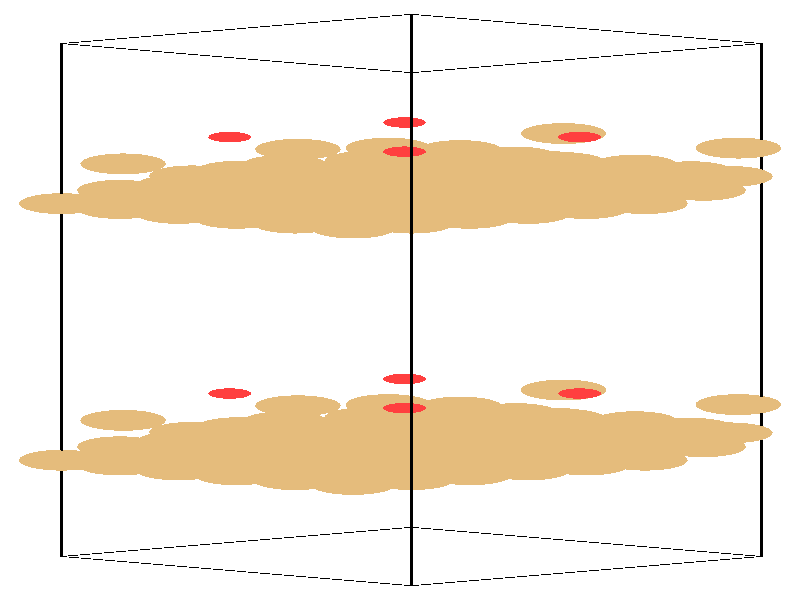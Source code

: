 #include "colors.inc"
#include "finish.inc"

global_settings {assumed_gamma 1 max_trace_level 6}
background {color White}
camera {orthographic
  right -24.76*x up 76.08*y
  direction 1.00*z
  location <0,0,50.00> look_at <0,0,0>}
light_source {<  2.00,   3.00,  40.00> color White
  area_light <0.70, 0, 0>, <0, 0.70, 0>, 3, 3
  adaptive 1 jitter}

#declare simple = finish {phong 0.7}
#declare pale = finish {ambient .5 diffuse .85 roughness .001 specular 0.200 }
#declare intermediate = finish {ambient 0.3 diffuse 0.6 specular 0.10 roughness 0.04 }
#declare vmd = finish {ambient .0 diffuse .65 phong 0.1 phong_size 40. specular 0.500 }
#declare jmol = finish {ambient .2 diffuse .6 specular 1 roughness .001 metallic}
#declare ase2 = finish {ambient 0.05 brilliance 3 diffuse 0.6 metallic specular 0.70 roughness 0.04 reflection 0.15}
#declare ase3 = finish {ambient .15 brilliance 2 diffuse .6 metallic specular 1. roughness .001 reflection .0}
#declare glass = finish {ambient .05 diffuse .3 specular 1. roughness .001}
#declare glass2 = finish {ambient .0 diffuse .3 specular 1. reflection .25 roughness .001}
#declare Rcell = 0.050;
#declare Rbond = 0.100;

#macro atom(LOC, R, COL, TRANS, FIN)
  sphere{LOC, R texture{pigment{color COL transmit TRANS} finish{FIN}}}
#end
#macro constrain(LOC, R, COL, TRANS FIN)
union{torus{R, Rcell rotate 45*z texture{pigment{color COL transmit TRANS} finish{FIN}}}
      torus{R, Rcell rotate -45*z texture{pigment{color COL transmit TRANS} finish{FIN}}}
      translate LOC}
#end

cylinder {<-10.47, -32.52, -33.83>, <  0.36, -36.23, -23.65>, Rcell pigment {Black}}
cylinder {<  0.36, -28.82, -44.00>, < 11.19, -32.52, -33.83>, Rcell pigment {Black}}
cylinder {<  0.36,  36.23, -20.33>, < 11.19,  32.52, -10.15>, Rcell pigment {Black}}
cylinder {<-10.47,  32.52, -10.15>, <  0.36,  28.82,   0.03>, Rcell pigment {Black}}
cylinder {<-10.47, -32.52, -33.83>, <  0.36, -28.82, -44.00>, Rcell pigment {Black}}
cylinder {<  0.36, -36.23, -23.65>, < 11.19, -32.52, -33.83>, Rcell pigment {Black}}
cylinder {<  0.36,  28.82,   0.03>, < 11.19,  32.52, -10.15>, Rcell pigment {Black}}
cylinder {<-10.47,  32.52, -10.15>, <  0.36,  36.23, -20.33>, Rcell pigment {Black}}
cylinder {<-10.47, -32.52, -33.83>, <-10.47,  32.52, -10.15>, Rcell pigment {Black}}
cylinder {<  0.36, -36.23, -23.65>, <  0.36,  28.82,   0.03>, Rcell pigment {Black}}
cylinder {< 11.19, -32.52, -33.83>, < 11.19,  32.52, -10.15>, Rcell pigment {Black}}
cylinder {<  0.36, -28.82, -44.00>, <  0.36,  36.23, -20.33>, Rcell pigment {Black}}
atom(<-10.47, -20.31, -29.38>, 1.32, rgb <0.78, 0.50, 0.20>, 0.0, ase3) // #0 
atom(< -8.67, -20.92, -27.68>, 1.32, rgb <0.78, 0.50, 0.20>, 0.0, ase3) // #1 
atom(< -6.86, -21.54, -25.99>, 1.32, rgb <0.78, 0.50, 0.20>, 0.0, ase3) // #2 
atom(< -8.67, -19.69, -31.08>, 1.32, rgb <0.78, 0.50, 0.20>, 0.0, ase3) // #3 
atom(< -6.86, -20.31, -29.38>, 1.32, rgb <0.78, 0.50, 0.20>, 0.0, ase3) // #4 
atom(< -5.06, -20.92, -27.68>, 1.32, rgb <0.78, 0.50, 0.20>, 0.0, ase3) // #5 
atom(< -6.86, -19.07, -32.77>, 1.32, rgb <0.78, 0.50, 0.20>, 0.0, ase3) // #6 
atom(< -5.06, -19.69, -31.08>, 1.32, rgb <0.78, 0.50, 0.20>, 0.0, ase3) // #7 
atom(< -3.25, -20.31, -29.38>, 1.32, rgb <0.78, 0.50, 0.20>, 0.0, ase3) // #8 
atom(< -8.67, -18.61, -28.76>, 1.32, rgb <0.78, 0.50, 0.20>, 0.0, ase3) // #9 
atom(< -6.86, -19.23, -27.07>, 1.32, rgb <0.78, 0.50, 0.20>, 0.0, ase3) // #10 
atom(< -5.06, -19.85, -25.37>, 1.32, rgb <0.78, 0.50, 0.20>, 0.0, ase3) // #11 
atom(< -6.86, -17.99, -30.46>, 1.32, rgb <0.78, 0.50, 0.20>, 0.0, ase3) // #12 
atom(< -5.06, -18.61, -28.76>, 1.32, rgb <0.78, 0.50, 0.20>, 0.0, ase3) // #13 
atom(< -3.25, -19.23, -27.07>, 1.32, rgb <0.78, 0.50, 0.20>, 0.0, ase3) // #14 
atom(< -5.06, -17.38, -32.15>, 1.32, rgb <0.78, 0.50, 0.20>, 0.0, ase3) // #15 
atom(< -3.25, -17.99, -30.46>, 1.32, rgb <0.78, 0.50, 0.20>, 0.0, ase3) // #16 
atom(< -1.45, -18.61, -28.76>, 1.32, rgb <0.78, 0.50, 0.20>, 0.0, ase3) // #17 
atom(< 10.21, -16.85, -27.50>, 1.32, rgb <0.78, 0.50, 0.20>, 0.0, ase3) // #18 
atom(<  1.86, -13.57, -36.63>, 1.32, rgb <0.78, 0.50, 0.20>, 0.0, ase3) // #19 
atom(<  3.60, -14.40, -34.93>, 1.32, rgb <0.78, 0.50, 0.20>, 0.0, ase3) // #20 
atom(< -8.57, -15.26, -29.04>, 1.32, rgb <0.78, 0.50, 0.20>, 0.0, ase3) // #21 
atom(< -6.44, -16.78, -27.72>, 1.32, rgb <0.78, 0.50, 0.20>, 0.0, ase3) // #22 
atom(< -5.03, -17.63, -25.94>, 1.32, rgb <0.78, 0.50, 0.20>, 0.0, ase3) // #23 
atom(<  5.06, -15.11, -21.80>, 1.32, rgb <0.78, 0.50, 0.20>, 0.0, ase3) // #24 
atom(< -5.01, -16.19, -29.71>, 1.32, rgb <0.78, 0.50, 0.20>, 0.0, ase3) // #25 
atom(< -3.26, -17.10, -27.98>, 1.32, rgb <0.78, 0.50, 0.20>, 0.0, ase3) // #26 
atom(<  0.14, -10.01, -29.97>, 0.66, rgb <1.00, 0.05, 0.05>, 0.0, ase3) // #27 
atom(< -1.29, -18.62, -26.98>, 0.76, rgb <0.56, 0.56, 0.56>, 0.0, ase3) // #28 
atom(<-10.47,  12.22, -17.54>, 1.32, rgb <0.78, 0.50, 0.20>, 0.0, ase3) // #29 
atom(< -8.67,  11.60, -15.85>, 1.32, rgb <0.78, 0.50, 0.20>, 0.0, ase3) // #30 
atom(< -6.86,  10.98, -14.15>, 1.32, rgb <0.78, 0.50, 0.20>, 0.0, ase3) // #31 
atom(< -8.67,  12.83, -19.24>, 1.32, rgb <0.78, 0.50, 0.20>, 0.0, ase3) // #32 
atom(< -6.86,  12.22, -17.54>, 1.32, rgb <0.78, 0.50, 0.20>, 0.0, ase3) // #33 
atom(< -5.06,  11.60, -15.85>, 1.32, rgb <0.78, 0.50, 0.20>, 0.0, ase3) // #34 
atom(< -6.86,  13.45, -20.93>, 1.32, rgb <0.78, 0.50, 0.20>, 0.0, ase3) // #35 
atom(< -5.06,  12.83, -19.24>, 1.32, rgb <0.78, 0.50, 0.20>, 0.0, ase3) // #36 
atom(< -3.25,  12.22, -17.54>, 1.32, rgb <0.78, 0.50, 0.20>, 0.0, ase3) // #37 
atom(< -8.67,  13.91, -16.92>, 1.32, rgb <0.78, 0.50, 0.20>, 0.0, ase3) // #38 
atom(< -6.86,  13.29, -15.23>, 1.32, rgb <0.78, 0.50, 0.20>, 0.0, ase3) // #39 
atom(< -5.06,  12.68, -13.53>, 1.32, rgb <0.78, 0.50, 0.20>, 0.0, ase3) // #40 
atom(< -6.86,  14.53, -18.62>, 1.32, rgb <0.78, 0.50, 0.20>, 0.0, ase3) // #41 
atom(< -5.06,  13.91, -16.92>, 1.32, rgb <0.78, 0.50, 0.20>, 0.0, ase3) // #42 
atom(< -3.25,  13.29, -15.23>, 1.32, rgb <0.78, 0.50, 0.20>, 0.0, ase3) // #43 
atom(< -5.06,  15.15, -20.32>, 1.32, rgb <0.78, 0.50, 0.20>, 0.0, ase3) // #44 
atom(< -3.25,  14.53, -18.62>, 1.32, rgb <0.78, 0.50, 0.20>, 0.0, ase3) // #45 
atom(< -1.45,  13.91, -16.92>, 1.32, rgb <0.78, 0.50, 0.20>, 0.0, ase3) // #46 
atom(< 10.21,  15.67, -15.66>, 1.32, rgb <0.78, 0.50, 0.20>, 0.0, ase3) // #47 
atom(<  1.86,  18.95, -24.79>, 1.32, rgb <0.78, 0.50, 0.20>, 0.0, ase3) // #48 
atom(<  3.60,  18.12, -23.09>, 1.32, rgb <0.78, 0.50, 0.20>, 0.0, ase3) // #49 
atom(< -8.57,  17.26, -17.21>, 1.32, rgb <0.78, 0.50, 0.20>, 0.0, ase3) // #50 
atom(< -6.44,  15.74, -15.88>, 1.32, rgb <0.78, 0.50, 0.20>, 0.0, ase3) // #51 
atom(< -5.03,  14.89, -14.11>, 1.32, rgb <0.78, 0.50, 0.20>, 0.0, ase3) // #52 
atom(<  5.06,  17.41,  -9.96>, 1.32, rgb <0.78, 0.50, 0.20>, 0.0, ase3) // #53 
atom(< -5.01,  16.33, -17.87>, 1.32, rgb <0.78, 0.50, 0.20>, 0.0, ase3) // #54 
atom(< -3.26,  15.42, -16.14>, 1.32, rgb <0.78, 0.50, 0.20>, 0.0, ase3) // #55 
atom(<  0.14,  22.51, -18.13>, 0.66, rgb <1.00, 0.05, 0.05>, 0.0, ase3) // #56 
atom(< -1.29,  13.90, -15.15>, 0.76, rgb <0.56, 0.56, 0.56>, 0.0, ase3) // #57 
atom(< -5.06, -18.45, -34.47>, 1.32, rgb <0.78, 0.50, 0.20>, 0.0, ase3) // #58 
atom(< -3.25, -19.07, -32.77>, 1.32, rgb <0.78, 0.50, 0.20>, 0.0, ase3) // #59 
atom(< -1.45, -19.69, -31.08>, 1.32, rgb <0.78, 0.50, 0.20>, 0.0, ase3) // #60 
atom(< -3.25, -17.84, -36.16>, 1.32, rgb <0.78, 0.50, 0.20>, 0.0, ase3) // #61 
atom(< -1.45, -18.45, -34.47>, 1.32, rgb <0.78, 0.50, 0.20>, 0.0, ase3) // #62 
atom(<  0.36, -19.07, -32.77>, 1.32, rgb <0.78, 0.50, 0.20>, 0.0, ase3) // #63 
atom(< -1.45, -17.22, -37.86>, 1.32, rgb <0.78, 0.50, 0.20>, 0.0, ase3) // #64 
atom(<  0.36, -17.84, -36.16>, 1.32, rgb <0.78, 0.50, 0.20>, 0.0, ase3) // #65 
atom(<  2.16, -18.45, -34.47>, 1.32, rgb <0.78, 0.50, 0.20>, 0.0, ase3) // #66 
atom(< -3.25, -16.76, -33.85>, 1.32, rgb <0.78, 0.50, 0.20>, 0.0, ase3) // #67 
atom(< -1.45, -17.38, -32.15>, 1.32, rgb <0.78, 0.50, 0.20>, 0.0, ase3) // #68 
atom(<  0.36, -17.99, -30.46>, 1.32, rgb <0.78, 0.50, 0.20>, 0.0, ase3) // #69 
atom(< -1.45, -16.14, -35.55>, 1.32, rgb <0.78, 0.50, 0.20>, 0.0, ase3) // #70 
atom(<  0.36, -16.76, -33.85>, 1.32, rgb <0.78, 0.50, 0.20>, 0.0, ase3) // #71 
atom(<  2.16, -17.38, -32.15>, 1.32, rgb <0.78, 0.50, 0.20>, 0.0, ase3) // #72 
atom(<  0.36, -15.52, -37.24>, 1.32, rgb <0.78, 0.50, 0.20>, 0.0, ase3) // #73 
atom(<  2.16, -16.14, -35.55>, 1.32, rgb <0.78, 0.50, 0.20>, 0.0, ase3) // #74 
atom(<  3.97, -16.76, -33.85>, 1.32, rgb <0.78, 0.50, 0.20>, 0.0, ase3) // #75 
atom(<  4.80, -18.70, -22.41>, 1.32, rgb <0.78, 0.50, 0.20>, 0.0, ase3) // #76 
atom(< -3.55, -15.43, -31.54>, 1.32, rgb <0.78, 0.50, 0.20>, 0.0, ase3) // #77 
atom(< -1.82, -16.26, -29.84>, 1.32, rgb <0.78, 0.50, 0.20>, 0.0, ase3) // #78 
atom(< -3.16, -13.41, -34.13>, 1.32, rgb <0.78, 0.50, 0.20>, 0.0, ase3) // #79 
atom(< -1.02, -14.93, -32.81>, 1.32, rgb <0.78, 0.50, 0.20>, 0.0, ase3) // #80 
atom(<  0.39, -15.78, -31.03>, 1.32, rgb <0.78, 0.50, 0.20>, 0.0, ase3) // #81 
atom(< 10.47, -13.26, -26.89>, 1.32, rgb <0.78, 0.50, 0.20>, 0.0, ase3) // #82 
atom(<  0.40, -14.34, -34.79>, 1.32, rgb <0.78, 0.50, 0.20>, 0.0, ase3) // #83 
atom(<  2.15, -15.25, -33.07>, 1.32, rgb <0.78, 0.50, 0.20>, 0.0, ase3) // #84 
atom(< -5.27, -11.86, -24.88>, 0.66, rgb <1.00, 0.05, 0.05>, 0.0, ase3) // #85 
atom(<  4.12, -16.77, -32.07>, 0.76, rgb <0.56, 0.56, 0.56>, 0.0, ase3) // #86 
atom(< -5.06,  14.07, -22.63>, 1.32, rgb <0.78, 0.50, 0.20>, 0.0, ase3) // #87 
atom(< -3.25,  13.45, -20.93>, 1.32, rgb <0.78, 0.50, 0.20>, 0.0, ase3) // #88 
atom(< -1.45,  12.83, -19.24>, 1.32, rgb <0.78, 0.50, 0.20>, 0.0, ase3) // #89 
atom(< -3.25,  14.69, -24.33>, 1.32, rgb <0.78, 0.50, 0.20>, 0.0, ase3) // #90 
atom(< -1.45,  14.07, -22.63>, 1.32, rgb <0.78, 0.50, 0.20>, 0.0, ase3) // #91 
atom(<  0.36,  13.45, -20.93>, 1.32, rgb <0.78, 0.50, 0.20>, 0.0, ase3) // #92 
atom(< -1.45,  15.30, -26.02>, 1.32, rgb <0.78, 0.50, 0.20>, 0.0, ase3) // #93 
atom(<  0.36,  14.69, -24.33>, 1.32, rgb <0.78, 0.50, 0.20>, 0.0, ase3) // #94 
atom(<  2.16,  14.07, -22.63>, 1.32, rgb <0.78, 0.50, 0.20>, 0.0, ase3) // #95 
atom(< -3.25,  15.76, -22.01>, 1.32, rgb <0.78, 0.50, 0.20>, 0.0, ase3) // #96 
atom(< -1.45,  15.15, -20.32>, 1.32, rgb <0.78, 0.50, 0.20>, 0.0, ase3) // #97 
atom(<  0.36,  14.53, -18.62>, 1.32, rgb <0.78, 0.50, 0.20>, 0.0, ase3) // #98 
atom(< -1.45,  16.38, -23.71>, 1.32, rgb <0.78, 0.50, 0.20>, 0.0, ase3) // #99 
atom(<  0.36,  15.76, -22.01>, 1.32, rgb <0.78, 0.50, 0.20>, 0.0, ase3) // #100 
atom(<  2.16,  15.15, -20.32>, 1.32, rgb <0.78, 0.50, 0.20>, 0.0, ase3) // #101 
atom(<  0.36,  17.00, -25.41>, 1.32, rgb <0.78, 0.50, 0.20>, 0.0, ase3) // #102 
atom(<  2.16,  16.38, -23.71>, 1.32, rgb <0.78, 0.50, 0.20>, 0.0, ase3) // #103 
atom(<  3.97,  15.76, -22.01>, 1.32, rgb <0.78, 0.50, 0.20>, 0.0, ase3) // #104 
atom(<  4.80,  13.82, -10.57>, 1.32, rgb <0.78, 0.50, 0.20>, 0.0, ase3) // #105 
atom(< -3.55,  17.10, -19.70>, 1.32, rgb <0.78, 0.50, 0.20>, 0.0, ase3) // #106 
atom(< -1.82,  16.27, -18.00>, 1.32, rgb <0.78, 0.50, 0.20>, 0.0, ase3) // #107 
atom(< -3.16,  19.11, -22.29>, 1.32, rgb <0.78, 0.50, 0.20>, 0.0, ase3) // #108 
atom(< -1.02,  17.59, -20.97>, 1.32, rgb <0.78, 0.50, 0.20>, 0.0, ase3) // #109 
atom(<  0.39,  16.74, -19.20>, 1.32, rgb <0.78, 0.50, 0.20>, 0.0, ase3) // #110 
atom(< 10.47,  19.26, -15.05>, 1.32, rgb <0.78, 0.50, 0.20>, 0.0, ase3) // #111 
atom(<  0.40,  18.18, -22.96>, 1.32, rgb <0.78, 0.50, 0.20>, 0.0, ase3) // #112 
atom(<  2.15,  17.27, -21.23>, 1.32, rgb <0.78, 0.50, 0.20>, 0.0, ase3) // #113 
atom(< -5.27,  20.66, -13.05>, 0.66, rgb <1.00, 0.05, 0.05>, 0.0, ase3) // #114 
atom(<  4.12,  15.76, -20.24>, 0.76, rgb <0.56, 0.56, 0.56>, 0.0, ase3) // #115 
atom(< -5.06, -22.16, -24.29>, 1.32, rgb <0.78, 0.50, 0.20>, 0.0, ase3) // #116 
atom(< -3.25, -22.78, -22.59>, 1.32, rgb <0.78, 0.50, 0.20>, 0.0, ase3) // #117 
atom(< -1.45, -23.39, -20.90>, 1.32, rgb <0.78, 0.50, 0.20>, 0.0, ase3) // #118 
atom(< -3.25, -21.54, -25.99>, 1.32, rgb <0.78, 0.50, 0.20>, 0.0, ase3) // #119 
atom(< -1.45, -22.16, -24.29>, 1.32, rgb <0.78, 0.50, 0.20>, 0.0, ase3) // #120 
atom(<  0.36, -22.78, -22.59>, 1.32, rgb <0.78, 0.50, 0.20>, 0.0, ase3) // #121 
atom(< -1.45, -20.92, -27.68>, 1.32, rgb <0.78, 0.50, 0.20>, 0.0, ase3) // #122 
atom(<  0.36, -21.54, -25.99>, 1.32, rgb <0.78, 0.50, 0.20>, 0.0, ase3) // #123 
atom(<  2.16, -22.16, -24.29>, 1.32, rgb <0.78, 0.50, 0.20>, 0.0, ase3) // #124 
atom(< -3.25, -20.46, -23.67>, 1.32, rgb <0.78, 0.50, 0.20>, 0.0, ase3) // #125 
atom(< -1.45, -21.08, -21.98>, 1.32, rgb <0.78, 0.50, 0.20>, 0.0, ase3) // #126 
atom(<  0.36, -21.70, -20.28>, 1.32, rgb <0.78, 0.50, 0.20>, 0.0, ase3) // #127 
atom(< -1.45, -19.85, -25.37>, 1.32, rgb <0.78, 0.50, 0.20>, 0.0, ase3) // #128 
atom(<  0.36, -20.46, -23.67>, 1.32, rgb <0.78, 0.50, 0.20>, 0.0, ase3) // #129 
atom(<  2.16, -21.08, -21.98>, 1.32, rgb <0.78, 0.50, 0.20>, 0.0, ase3) // #130 
atom(<  0.36, -19.23, -27.07>, 1.32, rgb <0.78, 0.50, 0.20>, 0.0, ase3) // #131 
atom(<  2.16, -19.85, -25.37>, 1.32, rgb <0.78, 0.50, 0.20>, 0.0, ase3) // #132 
atom(<  3.97, -20.46, -23.67>, 1.32, rgb <0.78, 0.50, 0.20>, 0.0, ase3) // #133 
atom(<  4.80, -15.00, -32.59>, 1.32, rgb <0.78, 0.50, 0.20>, 0.0, ase3) // #134 
atom(<  7.28, -15.43, -31.54>, 1.32, rgb <0.78, 0.50, 0.20>, 0.0, ase3) // #135 
atom(<  9.01, -16.26, -29.84>, 1.32, rgb <0.78, 0.50, 0.20>, 0.0, ase3) // #136 
atom(< -3.16, -17.12, -23.95>, 1.32, rgb <0.78, 0.50, 0.20>, 0.0, ase3) // #137 
atom(< -1.02, -18.63, -22.63>, 1.32, rgb <0.78, 0.50, 0.20>, 0.0, ase3) // #138 
atom(<  0.39, -19.49, -20.86>, 1.32, rgb <0.78, 0.50, 0.20>, 0.0, ase3) // #139 
atom(< -0.36, -13.26, -26.89>, 1.32, rgb <0.78, 0.50, 0.20>, 0.0, ase3) // #140 
atom(<  0.40, -18.04, -24.62>, 1.32, rgb <0.78, 0.50, 0.20>, 0.0, ase3) // #141 
atom(<  2.15, -18.95, -22.89>, 1.32, rgb <0.78, 0.50, 0.20>, 0.0, ase3) // #142 
atom(<  5.56, -11.86, -24.88>, 0.66, rgb <1.00, 0.05, 0.05>, 0.0, ase3) // #143 
atom(< -6.71, -16.77, -32.07>, 0.76, rgb <0.56, 0.56, 0.56>, 0.0, ase3) // #144 
atom(< -5.06,  10.36, -12.45>, 1.32, rgb <0.78, 0.50, 0.20>, 0.0, ase3) // #145 
atom(< -3.25,   9.75, -10.76>, 1.32, rgb <0.78, 0.50, 0.20>, 0.0, ase3) // #146 
atom(< -1.45,   9.13,  -9.06>, 1.32, rgb <0.78, 0.50, 0.20>, 0.0, ase3) // #147 
atom(< -3.25,  10.98, -14.15>, 1.32, rgb <0.78, 0.50, 0.20>, 0.0, ase3) // #148 
atom(< -1.45,  10.36, -12.45>, 1.32, rgb <0.78, 0.50, 0.20>, 0.0, ase3) // #149 
atom(<  0.36,   9.75, -10.76>, 1.32, rgb <0.78, 0.50, 0.20>, 0.0, ase3) // #150 
atom(< -1.45,  11.60, -15.85>, 1.32, rgb <0.78, 0.50, 0.20>, 0.0, ase3) // #151 
atom(<  0.36,  10.98, -14.15>, 1.32, rgb <0.78, 0.50, 0.20>, 0.0, ase3) // #152 
atom(<  2.16,  10.36, -12.45>, 1.32, rgb <0.78, 0.50, 0.20>, 0.0, ase3) // #153 
atom(< -3.25,  12.06, -11.84>, 1.32, rgb <0.78, 0.50, 0.20>, 0.0, ase3) // #154 
atom(< -1.45,  11.44, -10.14>, 1.32, rgb <0.78, 0.50, 0.20>, 0.0, ase3) // #155 
atom(<  0.36,  10.83,  -8.44>, 1.32, rgb <0.78, 0.50, 0.20>, 0.0, ase3) // #156 
atom(< -1.45,  12.68, -13.53>, 1.32, rgb <0.78, 0.50, 0.20>, 0.0, ase3) // #157 
atom(<  0.36,  12.06, -11.84>, 1.32, rgb <0.78, 0.50, 0.20>, 0.0, ase3) // #158 
atom(<  2.16,  11.44, -10.14>, 1.32, rgb <0.78, 0.50, 0.20>, 0.0, ase3) // #159 
atom(<  0.36,  13.29, -15.23>, 1.32, rgb <0.78, 0.50, 0.20>, 0.0, ase3) // #160 
atom(<  2.16,  12.68, -13.53>, 1.32, rgb <0.78, 0.50, 0.20>, 0.0, ase3) // #161 
atom(<  3.97,  12.06, -11.84>, 1.32, rgb <0.78, 0.50, 0.20>, 0.0, ase3) // #162 
atom(<  4.80,  17.52, -20.75>, 1.32, rgb <0.78, 0.50, 0.20>, 0.0, ase3) // #163 
atom(<  7.28,  17.10, -19.70>, 1.32, rgb <0.78, 0.50, 0.20>, 0.0, ase3) // #164 
atom(<  9.01,  16.27, -18.00>, 1.32, rgb <0.78, 0.50, 0.20>, 0.0, ase3) // #165 
atom(< -3.16,  15.41, -12.12>, 1.32, rgb <0.78, 0.50, 0.20>, 0.0, ase3) // #166 
atom(< -1.02,  13.89, -10.79>, 1.32, rgb <0.78, 0.50, 0.20>, 0.0, ase3) // #167 
atom(<  0.39,  13.04,  -9.02>, 1.32, rgb <0.78, 0.50, 0.20>, 0.0, ase3) // #168 
atom(< -0.36,  19.26, -15.05>, 1.32, rgb <0.78, 0.50, 0.20>, 0.0, ase3) // #169 
atom(<  0.40,  14.48, -12.78>, 1.32, rgb <0.78, 0.50, 0.20>, 0.0, ase3) // #170 
atom(<  2.15,  13.57, -11.05>, 1.32, rgb <0.78, 0.50, 0.20>, 0.0, ase3) // #171 
atom(<  5.56,  20.66, -13.05>, 0.66, rgb <1.00, 0.05, 0.05>, 0.0, ase3) // #172 
atom(< -6.71,  15.76, -20.24>, 0.76, rgb <0.56, 0.56, 0.56>, 0.0, ase3) // #173 
atom(<  0.36, -20.31, -29.38>, 1.32, rgb <0.78, 0.50, 0.20>, 0.0, ase3) // #174 
atom(<  2.16, -20.92, -27.68>, 1.32, rgb <0.78, 0.50, 0.20>, 0.0, ase3) // #175 
atom(<  3.97, -21.54, -25.99>, 1.32, rgb <0.78, 0.50, 0.20>, 0.0, ase3) // #176 
atom(<  2.16, -19.69, -31.08>, 1.32, rgb <0.78, 0.50, 0.20>, 0.0, ase3) // #177 
atom(<  3.97, -20.31, -29.38>, 1.32, rgb <0.78, 0.50, 0.20>, 0.0, ase3) // #178 
atom(<  5.77, -20.92, -27.68>, 1.32, rgb <0.78, 0.50, 0.20>, 0.0, ase3) // #179 
atom(<  3.97, -19.07, -32.77>, 1.32, rgb <0.78, 0.50, 0.20>, 0.0, ase3) // #180 
atom(<  5.77, -19.69, -31.08>, 1.32, rgb <0.78, 0.50, 0.20>, 0.0, ase3) // #181 
atom(<  7.58, -20.31, -29.38>, 1.32, rgb <0.78, 0.50, 0.20>, 0.0, ase3) // #182 
atom(<  2.16, -18.61, -28.76>, 1.32, rgb <0.78, 0.50, 0.20>, 0.0, ase3) // #183 
atom(<  3.97, -19.23, -27.07>, 1.32, rgb <0.78, 0.50, 0.20>, 0.0, ase3) // #184 
atom(<  5.77, -19.85, -25.37>, 1.32, rgb <0.78, 0.50, 0.20>, 0.0, ase3) // #185 
atom(<  3.97, -17.99, -30.46>, 1.32, rgb <0.78, 0.50, 0.20>, 0.0, ase3) // #186 
atom(<  5.77, -18.61, -28.76>, 1.32, rgb <0.78, 0.50, 0.20>, 0.0, ase3) // #187 
atom(<  7.58, -19.23, -27.07>, 1.32, rgb <0.78, 0.50, 0.20>, 0.0, ase3) // #188 
atom(<  5.77, -17.38, -32.15>, 1.32, rgb <0.78, 0.50, 0.20>, 0.0, ase3) // #189 
atom(<  7.58, -17.99, -30.46>, 1.32, rgb <0.78, 0.50, 0.20>, 0.0, ase3) // #190 
atom(<  9.38, -18.61, -28.76>, 1.32, rgb <0.78, 0.50, 0.20>, 0.0, ase3) // #191 
atom(< -0.62, -16.85, -27.50>, 1.32, rgb <0.78, 0.50, 0.20>, 0.0, ase3) // #192 
atom(<  1.86, -17.28, -26.45>, 1.32, rgb <0.78, 0.50, 0.20>, 0.0, ase3) // #193 
atom(<  3.60, -18.11, -24.75>, 1.32, rgb <0.78, 0.50, 0.20>, 0.0, ase3) // #194 
atom(<  2.26, -15.26, -29.04>, 1.32, rgb <0.78, 0.50, 0.20>, 0.0, ase3) // #195 
atom(<  4.39, -16.78, -27.72>, 1.32, rgb <0.78, 0.50, 0.20>, 0.0, ase3) // #196 
atom(<  5.80, -17.63, -25.94>, 1.32, rgb <0.78, 0.50, 0.20>, 0.0, ase3) // #197 
atom(<  5.06, -11.41, -31.98>, 1.32, rgb <0.78, 0.50, 0.20>, 0.0, ase3) // #198 
atom(<  5.82, -16.19, -29.71>, 1.32, rgb <0.78, 0.50, 0.20>, 0.0, ase3) // #199 
atom(<  7.57, -17.10, -27.98>, 1.32, rgb <0.78, 0.50, 0.20>, 0.0, ase3) // #200 
atom(<  0.14, -13.71, -19.79>, 0.66, rgb <1.00, 0.05, 0.05>, 0.0, ase3) // #201 
atom(< -1.29, -14.91, -37.16>, 0.76, rgb <0.56, 0.56, 0.56>, 0.0, ase3) // #202 
atom(<  0.36,  12.22, -17.54>, 1.32, rgb <0.78, 0.50, 0.20>, 0.0, ase3) // #203 
atom(<  2.16,  11.60, -15.85>, 1.32, rgb <0.78, 0.50, 0.20>, 0.0, ase3) // #204 
atom(<  3.97,  10.98, -14.15>, 1.32, rgb <0.78, 0.50, 0.20>, 0.0, ase3) // #205 
atom(<  2.16,  12.83, -19.24>, 1.32, rgb <0.78, 0.50, 0.20>, 0.0, ase3) // #206 
atom(<  3.97,  12.22, -17.54>, 1.32, rgb <0.78, 0.50, 0.20>, 0.0, ase3) // #207 
atom(<  5.77,  11.60, -15.85>, 1.32, rgb <0.78, 0.50, 0.20>, 0.0, ase3) // #208 
atom(<  3.97,  13.45, -20.93>, 1.32, rgb <0.78, 0.50, 0.20>, 0.0, ase3) // #209 
atom(<  5.77,  12.83, -19.24>, 1.32, rgb <0.78, 0.50, 0.20>, 0.0, ase3) // #210 
atom(<  7.58,  12.22, -17.54>, 1.32, rgb <0.78, 0.50, 0.20>, 0.0, ase3) // #211 
atom(<  2.16,  13.91, -16.92>, 1.32, rgb <0.78, 0.50, 0.20>, 0.0, ase3) // #212 
atom(<  3.97,  13.29, -15.23>, 1.32, rgb <0.78, 0.50, 0.20>, 0.0, ase3) // #213 
atom(<  5.77,  12.68, -13.53>, 1.32, rgb <0.78, 0.50, 0.20>, 0.0, ase3) // #214 
atom(<  3.97,  14.53, -18.62>, 1.32, rgb <0.78, 0.50, 0.20>, 0.0, ase3) // #215 
atom(<  5.77,  13.91, -16.92>, 1.32, rgb <0.78, 0.50, 0.20>, 0.0, ase3) // #216 
atom(<  7.58,  13.29, -15.23>, 1.32, rgb <0.78, 0.50, 0.20>, 0.0, ase3) // #217 
atom(<  5.77,  15.15, -20.32>, 1.32, rgb <0.78, 0.50, 0.20>, 0.0, ase3) // #218 
atom(<  7.58,  14.53, -18.62>, 1.32, rgb <0.78, 0.50, 0.20>, 0.0, ase3) // #219 
atom(<  9.38,  13.91, -16.92>, 1.32, rgb <0.78, 0.50, 0.20>, 0.0, ase3) // #220 
atom(< -0.62,  15.67, -15.66>, 1.32, rgb <0.78, 0.50, 0.20>, 0.0, ase3) // #221 
atom(<  1.86,  15.24, -14.61>, 1.32, rgb <0.78, 0.50, 0.20>, 0.0, ase3) // #222 
atom(<  3.60,  14.41, -12.91>, 1.32, rgb <0.78, 0.50, 0.20>, 0.0, ase3) // #223 
atom(<  2.26,  17.26, -17.21>, 1.32, rgb <0.78, 0.50, 0.20>, 0.0, ase3) // #224 
atom(<  4.39,  15.74, -15.88>, 1.32, rgb <0.78, 0.50, 0.20>, 0.0, ase3) // #225 
atom(<  5.80,  14.89, -14.11>, 1.32, rgb <0.78, 0.50, 0.20>, 0.0, ase3) // #226 
atom(<  5.06,  21.11, -20.14>, 1.32, rgb <0.78, 0.50, 0.20>, 0.0, ase3) // #227 
atom(<  5.82,  16.33, -17.87>, 1.32, rgb <0.78, 0.50, 0.20>, 0.0, ase3) // #228 
atom(<  7.57,  15.42, -16.14>, 1.32, rgb <0.78, 0.50, 0.20>, 0.0, ase3) // #229 
atom(<  0.14,  18.81,  -7.96>, 0.66, rgb <1.00, 0.05, 0.05>, 0.0, ase3) // #230 
atom(< -1.29,  17.61, -25.32>, 0.76, rgb <0.56, 0.56, 0.56>, 0.0, ase3) // #231 
